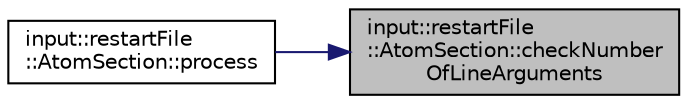 digraph "input::restartFile::AtomSection::checkNumberOfLineArguments"
{
 // LATEX_PDF_SIZE
  edge [fontname="Helvetica",fontsize="10",labelfontname="Helvetica",labelfontsize="10"];
  node [fontname="Helvetica",fontsize="10",shape=record];
  rankdir="RL";
  Node1 [label="input::restartFile\l::AtomSection::checkNumber\lOfLineArguments",height=0.2,width=0.4,color="black", fillcolor="grey75", style="filled", fontcolor="black",tooltip="checks if the number of elements in the line is correct. The atom section must have 12 or 21 elements..."];
  Node1 -> Node2 [dir="back",color="midnightblue",fontsize="10",style="solid",fontname="Helvetica"];
  Node2 [label="input::restartFile\l::AtomSection::process",height=0.2,width=0.4,color="black", fillcolor="white", style="filled",URL="$classinput_1_1restartFile_1_1AtomSection.html#a0d180073936cc36ac97a0d6281cd88b0",tooltip="processes the atom section of the rst file"];
}
